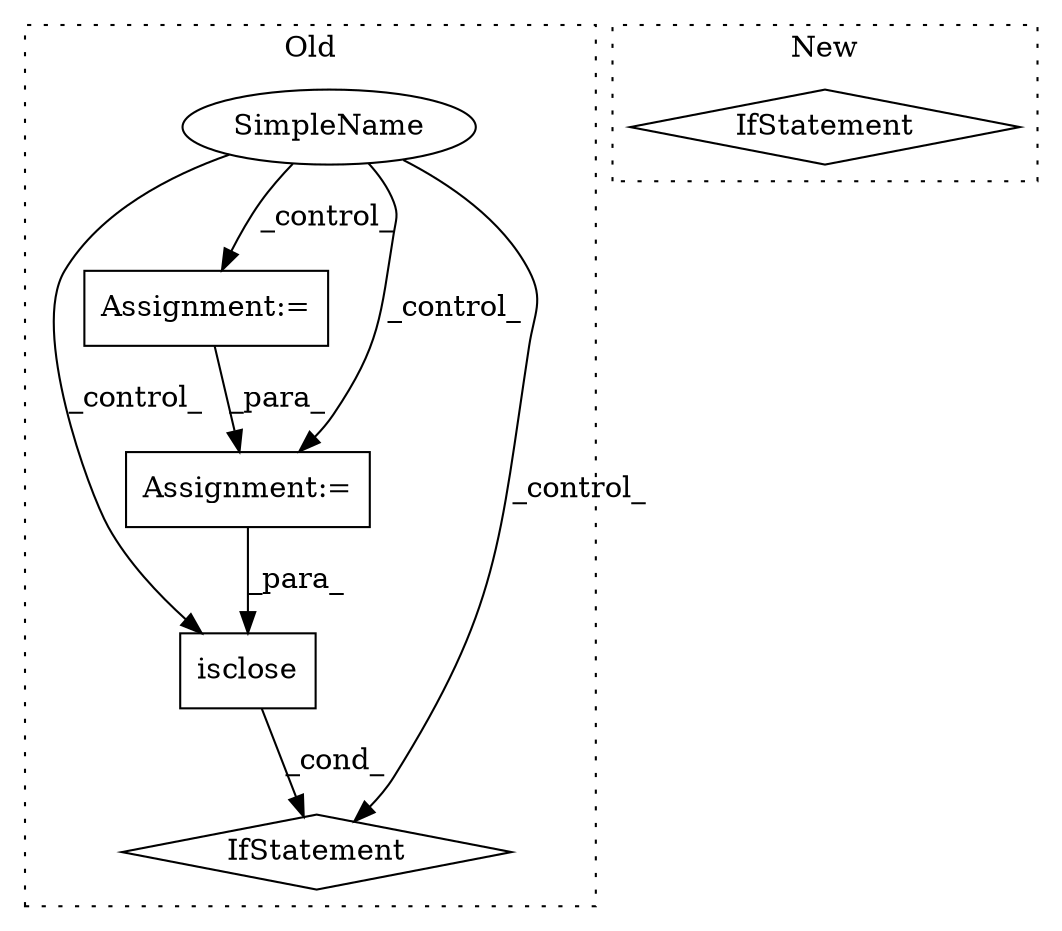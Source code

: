 digraph G {
subgraph cluster0 {
1 [label="isclose" a="32" s="9497,9517" l="8,1" shape="box"];
3 [label="Assignment:=" a="7" s="9083" l="1" shape="box"];
4 [label="IfStatement" a="25" s="9475,9543" l="4,2" shape="diamond"];
5 [label="SimpleName" a="42" s="" l="" shape="ellipse"];
6 [label="Assignment:=" a="7" s="9043" l="1" shape="box"];
label = "Old";
style="dotted";
}
subgraph cluster1 {
2 [label="IfStatement" a="25" s="8784,8810" l="4,2" shape="diamond"];
label = "New";
style="dotted";
}
1 -> 4 [label="_cond_"];
3 -> 1 [label="_para_"];
5 -> 3 [label="_control_"];
5 -> 6 [label="_control_"];
5 -> 4 [label="_control_"];
5 -> 1 [label="_control_"];
6 -> 3 [label="_para_"];
}